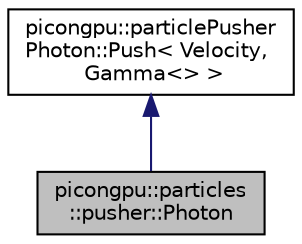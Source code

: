 digraph "picongpu::particles::pusher::Photon"
{
 // LATEX_PDF_SIZE
  edge [fontname="Helvetica",fontsize="10",labelfontname="Helvetica",labelfontsize="10"];
  node [fontname="Helvetica",fontsize="10",shape=record];
  Node1 [label="picongpu::particles\l::pusher::Photon",height=0.2,width=0.4,color="black", fillcolor="grey75", style="filled", fontcolor="black",tooltip=" "];
  Node2 -> Node1 [dir="back",color="midnightblue",fontsize="10",style="solid",fontname="Helvetica"];
  Node2 [label="picongpu::particlePusher\lPhoton::Push\< Velocity,\l Gamma\<\> \>",height=0.2,width=0.4,color="black", fillcolor="white", style="filled",URL="$structpicongpu_1_1particle_pusher_photon_1_1_push.html",tooltip=" "];
}
